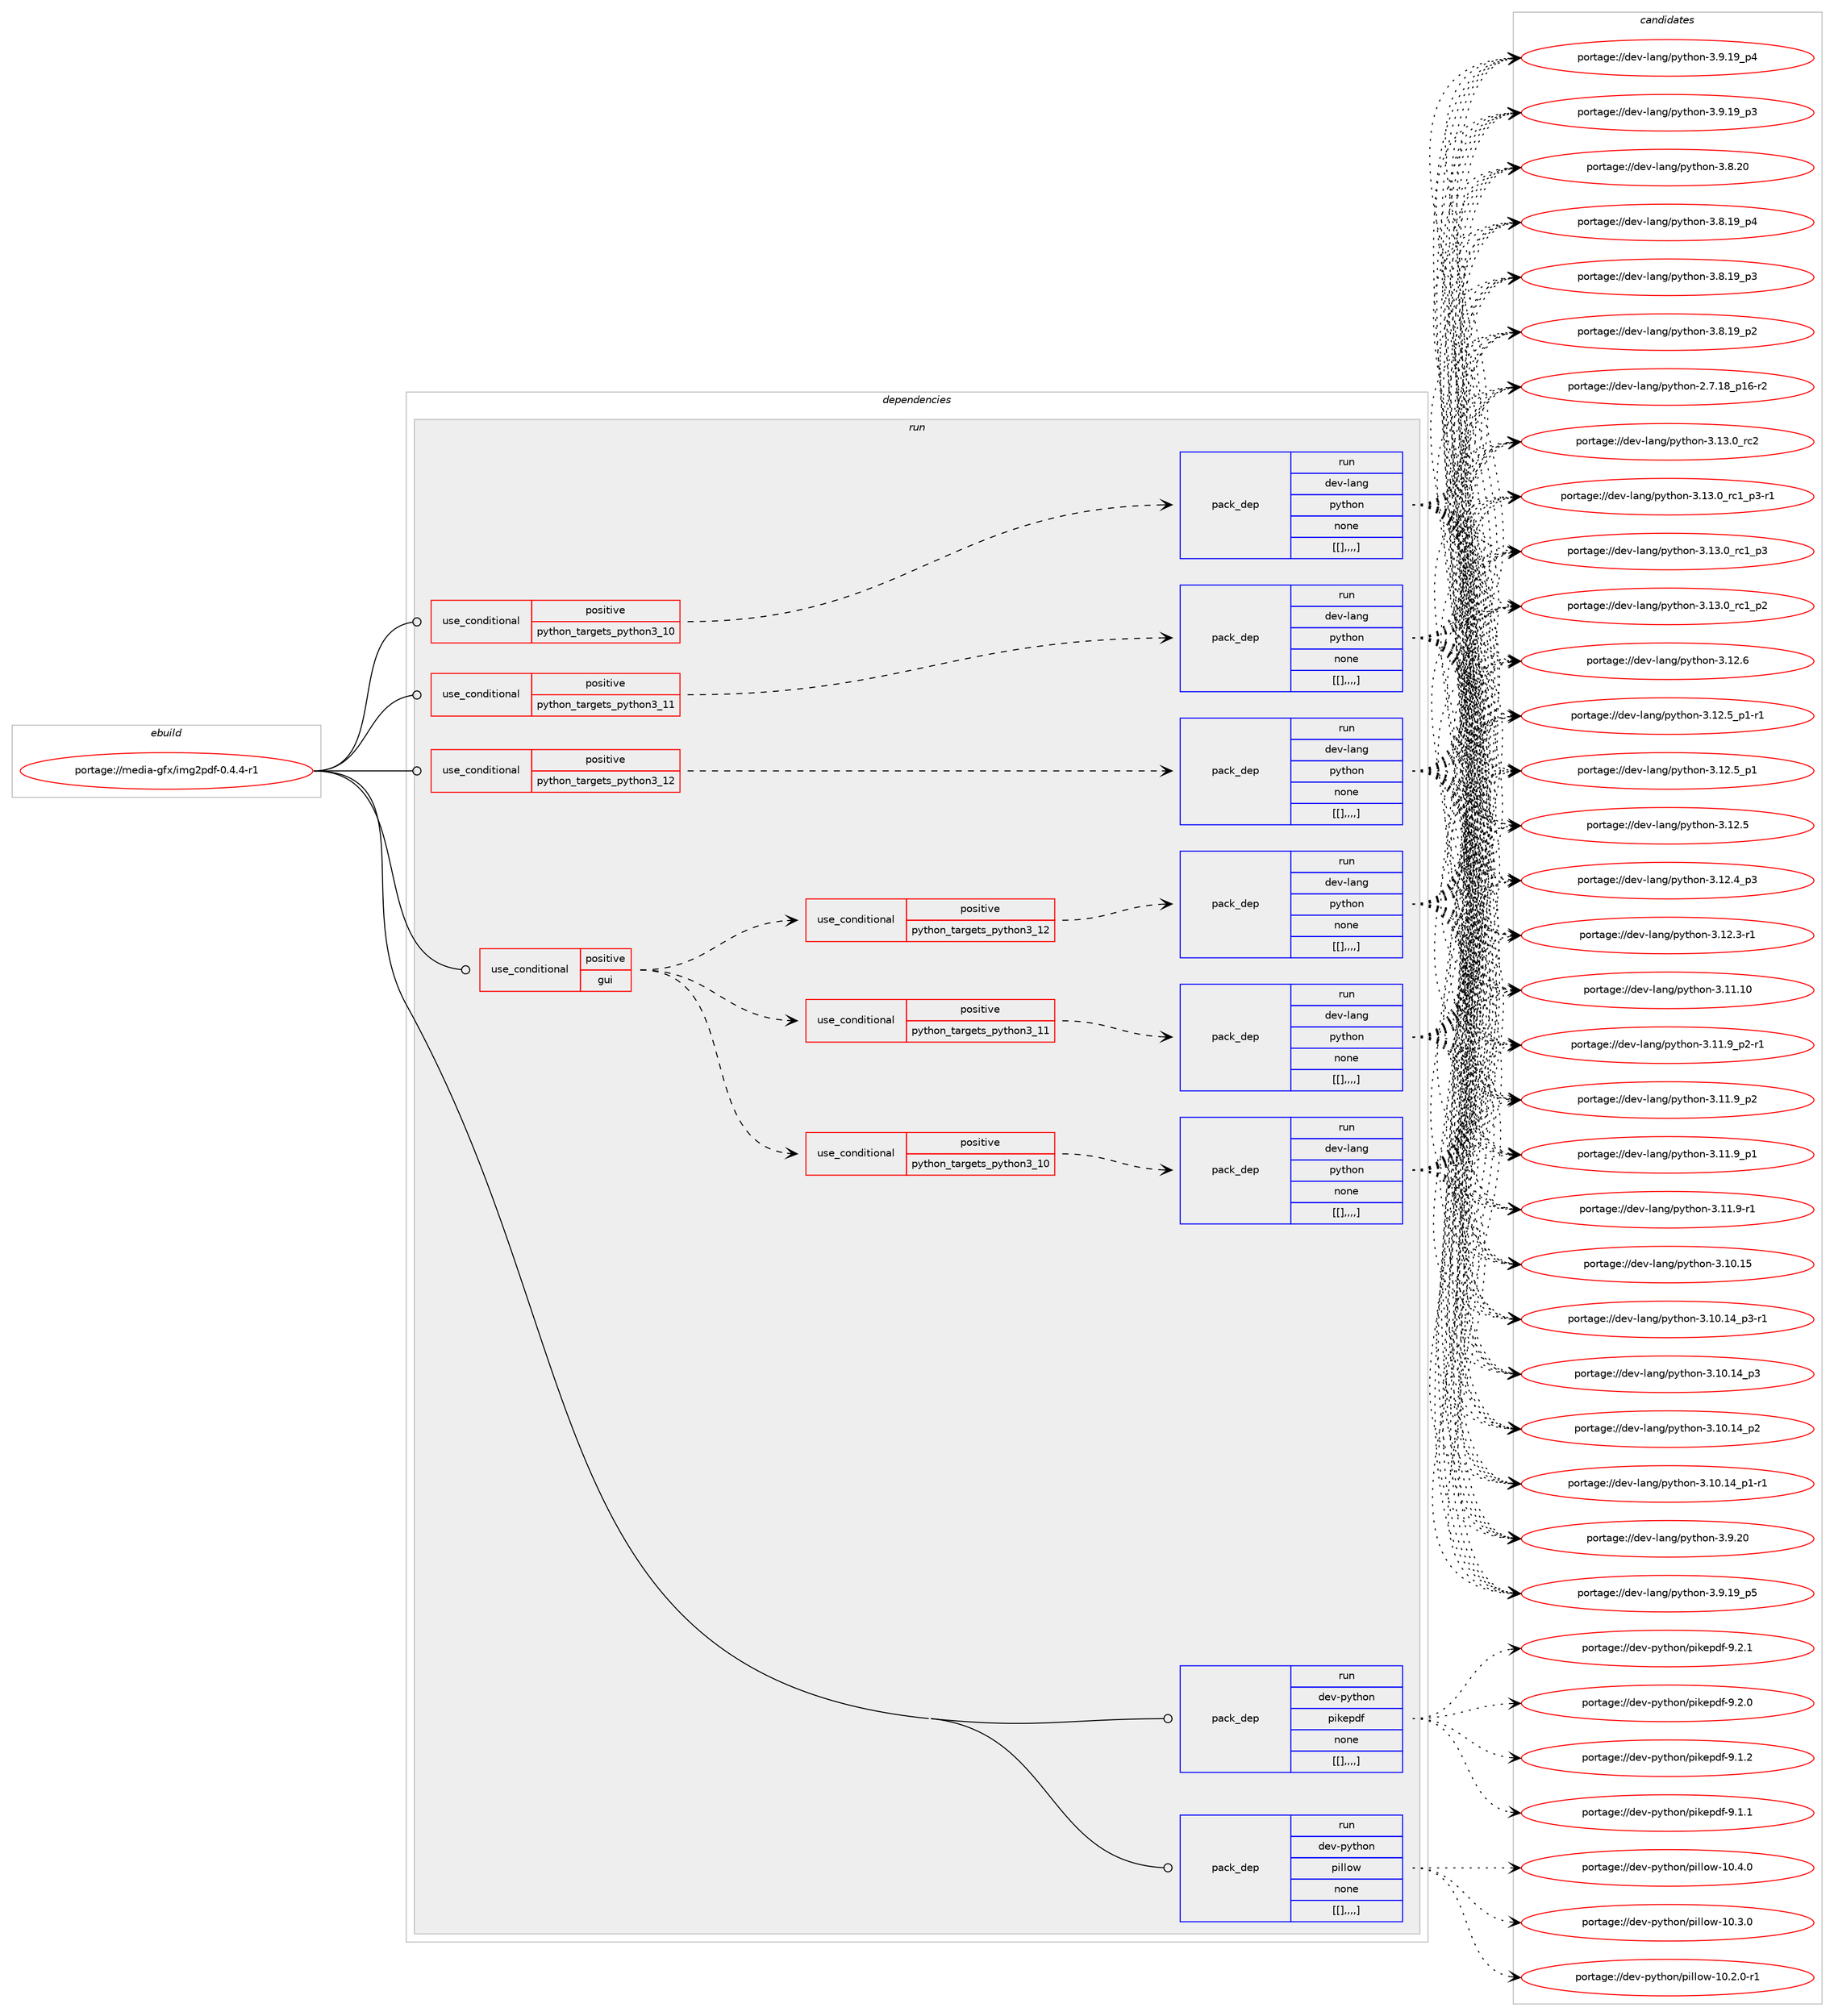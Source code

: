 digraph prolog {

# *************
# Graph options
# *************

newrank=true;
concentrate=true;
compound=true;
graph [rankdir=LR,fontname=Helvetica,fontsize=10,ranksep=1.5];#, ranksep=2.5, nodesep=0.2];
edge  [arrowhead=vee];
node  [fontname=Helvetica,fontsize=10];

# **********
# The ebuild
# **********

subgraph cluster_leftcol {
color=gray;
label=<<i>ebuild</i>>;
id [label="portage://media-gfx/img2pdf-0.4.4-r1", color=red, width=4, href="../media-gfx/img2pdf-0.4.4-r1.svg"];
}

# ****************
# The dependencies
# ****************

subgraph cluster_midcol {
color=gray;
label=<<i>dependencies</i>>;
subgraph cluster_compile {
fillcolor="#eeeeee";
style=filled;
label=<<i>compile</i>>;
}
subgraph cluster_compileandrun {
fillcolor="#eeeeee";
style=filled;
label=<<i>compile and run</i>>;
}
subgraph cluster_run {
fillcolor="#eeeeee";
style=filled;
label=<<i>run</i>>;
subgraph cond76656 {
dependency306314 [label=<<TABLE BORDER="0" CELLBORDER="1" CELLSPACING="0" CELLPADDING="4"><TR><TD ROWSPAN="3" CELLPADDING="10">use_conditional</TD></TR><TR><TD>positive</TD></TR><TR><TD>gui</TD></TR></TABLE>>, shape=none, color=red];
subgraph cond76657 {
dependency306315 [label=<<TABLE BORDER="0" CELLBORDER="1" CELLSPACING="0" CELLPADDING="4"><TR><TD ROWSPAN="3" CELLPADDING="10">use_conditional</TD></TR><TR><TD>positive</TD></TR><TR><TD>python_targets_python3_10</TD></TR></TABLE>>, shape=none, color=red];
subgraph pack227164 {
dependency306316 [label=<<TABLE BORDER="0" CELLBORDER="1" CELLSPACING="0" CELLPADDING="4" WIDTH="220"><TR><TD ROWSPAN="6" CELLPADDING="30">pack_dep</TD></TR><TR><TD WIDTH="110">run</TD></TR><TR><TD>dev-lang</TD></TR><TR><TD>python</TD></TR><TR><TD>none</TD></TR><TR><TD>[[],,,,]</TD></TR></TABLE>>, shape=none, color=blue];
}
dependency306315:e -> dependency306316:w [weight=20,style="dashed",arrowhead="vee"];
}
dependency306314:e -> dependency306315:w [weight=20,style="dashed",arrowhead="vee"];
subgraph cond76658 {
dependency306317 [label=<<TABLE BORDER="0" CELLBORDER="1" CELLSPACING="0" CELLPADDING="4"><TR><TD ROWSPAN="3" CELLPADDING="10">use_conditional</TD></TR><TR><TD>positive</TD></TR><TR><TD>python_targets_python3_11</TD></TR></TABLE>>, shape=none, color=red];
subgraph pack227165 {
dependency306318 [label=<<TABLE BORDER="0" CELLBORDER="1" CELLSPACING="0" CELLPADDING="4" WIDTH="220"><TR><TD ROWSPAN="6" CELLPADDING="30">pack_dep</TD></TR><TR><TD WIDTH="110">run</TD></TR><TR><TD>dev-lang</TD></TR><TR><TD>python</TD></TR><TR><TD>none</TD></TR><TR><TD>[[],,,,]</TD></TR></TABLE>>, shape=none, color=blue];
}
dependency306317:e -> dependency306318:w [weight=20,style="dashed",arrowhead="vee"];
}
dependency306314:e -> dependency306317:w [weight=20,style="dashed",arrowhead="vee"];
subgraph cond76659 {
dependency306319 [label=<<TABLE BORDER="0" CELLBORDER="1" CELLSPACING="0" CELLPADDING="4"><TR><TD ROWSPAN="3" CELLPADDING="10">use_conditional</TD></TR><TR><TD>positive</TD></TR><TR><TD>python_targets_python3_12</TD></TR></TABLE>>, shape=none, color=red];
subgraph pack227166 {
dependency306320 [label=<<TABLE BORDER="0" CELLBORDER="1" CELLSPACING="0" CELLPADDING="4" WIDTH="220"><TR><TD ROWSPAN="6" CELLPADDING="30">pack_dep</TD></TR><TR><TD WIDTH="110">run</TD></TR><TR><TD>dev-lang</TD></TR><TR><TD>python</TD></TR><TR><TD>none</TD></TR><TR><TD>[[],,,,]</TD></TR></TABLE>>, shape=none, color=blue];
}
dependency306319:e -> dependency306320:w [weight=20,style="dashed",arrowhead="vee"];
}
dependency306314:e -> dependency306319:w [weight=20,style="dashed",arrowhead="vee"];
}
id:e -> dependency306314:w [weight=20,style="solid",arrowhead="odot"];
subgraph cond76660 {
dependency306321 [label=<<TABLE BORDER="0" CELLBORDER="1" CELLSPACING="0" CELLPADDING="4"><TR><TD ROWSPAN="3" CELLPADDING="10">use_conditional</TD></TR><TR><TD>positive</TD></TR><TR><TD>python_targets_python3_10</TD></TR></TABLE>>, shape=none, color=red];
subgraph pack227167 {
dependency306322 [label=<<TABLE BORDER="0" CELLBORDER="1" CELLSPACING="0" CELLPADDING="4" WIDTH="220"><TR><TD ROWSPAN="6" CELLPADDING="30">pack_dep</TD></TR><TR><TD WIDTH="110">run</TD></TR><TR><TD>dev-lang</TD></TR><TR><TD>python</TD></TR><TR><TD>none</TD></TR><TR><TD>[[],,,,]</TD></TR></TABLE>>, shape=none, color=blue];
}
dependency306321:e -> dependency306322:w [weight=20,style="dashed",arrowhead="vee"];
}
id:e -> dependency306321:w [weight=20,style="solid",arrowhead="odot"];
subgraph cond76661 {
dependency306323 [label=<<TABLE BORDER="0" CELLBORDER="1" CELLSPACING="0" CELLPADDING="4"><TR><TD ROWSPAN="3" CELLPADDING="10">use_conditional</TD></TR><TR><TD>positive</TD></TR><TR><TD>python_targets_python3_11</TD></TR></TABLE>>, shape=none, color=red];
subgraph pack227168 {
dependency306324 [label=<<TABLE BORDER="0" CELLBORDER="1" CELLSPACING="0" CELLPADDING="4" WIDTH="220"><TR><TD ROWSPAN="6" CELLPADDING="30">pack_dep</TD></TR><TR><TD WIDTH="110">run</TD></TR><TR><TD>dev-lang</TD></TR><TR><TD>python</TD></TR><TR><TD>none</TD></TR><TR><TD>[[],,,,]</TD></TR></TABLE>>, shape=none, color=blue];
}
dependency306323:e -> dependency306324:w [weight=20,style="dashed",arrowhead="vee"];
}
id:e -> dependency306323:w [weight=20,style="solid",arrowhead="odot"];
subgraph cond76662 {
dependency306325 [label=<<TABLE BORDER="0" CELLBORDER="1" CELLSPACING="0" CELLPADDING="4"><TR><TD ROWSPAN="3" CELLPADDING="10">use_conditional</TD></TR><TR><TD>positive</TD></TR><TR><TD>python_targets_python3_12</TD></TR></TABLE>>, shape=none, color=red];
subgraph pack227169 {
dependency306326 [label=<<TABLE BORDER="0" CELLBORDER="1" CELLSPACING="0" CELLPADDING="4" WIDTH="220"><TR><TD ROWSPAN="6" CELLPADDING="30">pack_dep</TD></TR><TR><TD WIDTH="110">run</TD></TR><TR><TD>dev-lang</TD></TR><TR><TD>python</TD></TR><TR><TD>none</TD></TR><TR><TD>[[],,,,]</TD></TR></TABLE>>, shape=none, color=blue];
}
dependency306325:e -> dependency306326:w [weight=20,style="dashed",arrowhead="vee"];
}
id:e -> dependency306325:w [weight=20,style="solid",arrowhead="odot"];
subgraph pack227170 {
dependency306327 [label=<<TABLE BORDER="0" CELLBORDER="1" CELLSPACING="0" CELLPADDING="4" WIDTH="220"><TR><TD ROWSPAN="6" CELLPADDING="30">pack_dep</TD></TR><TR><TD WIDTH="110">run</TD></TR><TR><TD>dev-python</TD></TR><TR><TD>pikepdf</TD></TR><TR><TD>none</TD></TR><TR><TD>[[],,,,]</TD></TR></TABLE>>, shape=none, color=blue];
}
id:e -> dependency306327:w [weight=20,style="solid",arrowhead="odot"];
subgraph pack227171 {
dependency306328 [label=<<TABLE BORDER="0" CELLBORDER="1" CELLSPACING="0" CELLPADDING="4" WIDTH="220"><TR><TD ROWSPAN="6" CELLPADDING="30">pack_dep</TD></TR><TR><TD WIDTH="110">run</TD></TR><TR><TD>dev-python</TD></TR><TR><TD>pillow</TD></TR><TR><TD>none</TD></TR><TR><TD>[[],,,,]</TD></TR></TABLE>>, shape=none, color=blue];
}
id:e -> dependency306328:w [weight=20,style="solid",arrowhead="odot"];
}
}

# **************
# The candidates
# **************

subgraph cluster_choices {
rank=same;
color=gray;
label=<<i>candidates</i>>;

subgraph choice227164 {
color=black;
nodesep=1;
choice10010111845108971101034711212111610411111045514649514648951149950 [label="portage://dev-lang/python-3.13.0_rc2", color=red, width=4,href="../dev-lang/python-3.13.0_rc2.svg"];
choice1001011184510897110103471121211161041111104551464951464895114994995112514511449 [label="portage://dev-lang/python-3.13.0_rc1_p3-r1", color=red, width=4,href="../dev-lang/python-3.13.0_rc1_p3-r1.svg"];
choice100101118451089711010347112121116104111110455146495146489511499499511251 [label="portage://dev-lang/python-3.13.0_rc1_p3", color=red, width=4,href="../dev-lang/python-3.13.0_rc1_p3.svg"];
choice100101118451089711010347112121116104111110455146495146489511499499511250 [label="portage://dev-lang/python-3.13.0_rc1_p2", color=red, width=4,href="../dev-lang/python-3.13.0_rc1_p2.svg"];
choice10010111845108971101034711212111610411111045514649504654 [label="portage://dev-lang/python-3.12.6", color=red, width=4,href="../dev-lang/python-3.12.6.svg"];
choice1001011184510897110103471121211161041111104551464950465395112494511449 [label="portage://dev-lang/python-3.12.5_p1-r1", color=red, width=4,href="../dev-lang/python-3.12.5_p1-r1.svg"];
choice100101118451089711010347112121116104111110455146495046539511249 [label="portage://dev-lang/python-3.12.5_p1", color=red, width=4,href="../dev-lang/python-3.12.5_p1.svg"];
choice10010111845108971101034711212111610411111045514649504653 [label="portage://dev-lang/python-3.12.5", color=red, width=4,href="../dev-lang/python-3.12.5.svg"];
choice100101118451089711010347112121116104111110455146495046529511251 [label="portage://dev-lang/python-3.12.4_p3", color=red, width=4,href="../dev-lang/python-3.12.4_p3.svg"];
choice100101118451089711010347112121116104111110455146495046514511449 [label="portage://dev-lang/python-3.12.3-r1", color=red, width=4,href="../dev-lang/python-3.12.3-r1.svg"];
choice1001011184510897110103471121211161041111104551464949464948 [label="portage://dev-lang/python-3.11.10", color=red, width=4,href="../dev-lang/python-3.11.10.svg"];
choice1001011184510897110103471121211161041111104551464949465795112504511449 [label="portage://dev-lang/python-3.11.9_p2-r1", color=red, width=4,href="../dev-lang/python-3.11.9_p2-r1.svg"];
choice100101118451089711010347112121116104111110455146494946579511250 [label="portage://dev-lang/python-3.11.9_p2", color=red, width=4,href="../dev-lang/python-3.11.9_p2.svg"];
choice100101118451089711010347112121116104111110455146494946579511249 [label="portage://dev-lang/python-3.11.9_p1", color=red, width=4,href="../dev-lang/python-3.11.9_p1.svg"];
choice100101118451089711010347112121116104111110455146494946574511449 [label="portage://dev-lang/python-3.11.9-r1", color=red, width=4,href="../dev-lang/python-3.11.9-r1.svg"];
choice1001011184510897110103471121211161041111104551464948464953 [label="portage://dev-lang/python-3.10.15", color=red, width=4,href="../dev-lang/python-3.10.15.svg"];
choice100101118451089711010347112121116104111110455146494846495295112514511449 [label="portage://dev-lang/python-3.10.14_p3-r1", color=red, width=4,href="../dev-lang/python-3.10.14_p3-r1.svg"];
choice10010111845108971101034711212111610411111045514649484649529511251 [label="portage://dev-lang/python-3.10.14_p3", color=red, width=4,href="../dev-lang/python-3.10.14_p3.svg"];
choice10010111845108971101034711212111610411111045514649484649529511250 [label="portage://dev-lang/python-3.10.14_p2", color=red, width=4,href="../dev-lang/python-3.10.14_p2.svg"];
choice100101118451089711010347112121116104111110455146494846495295112494511449 [label="portage://dev-lang/python-3.10.14_p1-r1", color=red, width=4,href="../dev-lang/python-3.10.14_p1-r1.svg"];
choice10010111845108971101034711212111610411111045514657465048 [label="portage://dev-lang/python-3.9.20", color=red, width=4,href="../dev-lang/python-3.9.20.svg"];
choice100101118451089711010347112121116104111110455146574649579511253 [label="portage://dev-lang/python-3.9.19_p5", color=red, width=4,href="../dev-lang/python-3.9.19_p5.svg"];
choice100101118451089711010347112121116104111110455146574649579511252 [label="portage://dev-lang/python-3.9.19_p4", color=red, width=4,href="../dev-lang/python-3.9.19_p4.svg"];
choice100101118451089711010347112121116104111110455146574649579511251 [label="portage://dev-lang/python-3.9.19_p3", color=red, width=4,href="../dev-lang/python-3.9.19_p3.svg"];
choice10010111845108971101034711212111610411111045514656465048 [label="portage://dev-lang/python-3.8.20", color=red, width=4,href="../dev-lang/python-3.8.20.svg"];
choice100101118451089711010347112121116104111110455146564649579511252 [label="portage://dev-lang/python-3.8.19_p4", color=red, width=4,href="../dev-lang/python-3.8.19_p4.svg"];
choice100101118451089711010347112121116104111110455146564649579511251 [label="portage://dev-lang/python-3.8.19_p3", color=red, width=4,href="../dev-lang/python-3.8.19_p3.svg"];
choice100101118451089711010347112121116104111110455146564649579511250 [label="portage://dev-lang/python-3.8.19_p2", color=red, width=4,href="../dev-lang/python-3.8.19_p2.svg"];
choice100101118451089711010347112121116104111110455046554649569511249544511450 [label="portage://dev-lang/python-2.7.18_p16-r2", color=red, width=4,href="../dev-lang/python-2.7.18_p16-r2.svg"];
dependency306316:e -> choice10010111845108971101034711212111610411111045514649514648951149950:w [style=dotted,weight="100"];
dependency306316:e -> choice1001011184510897110103471121211161041111104551464951464895114994995112514511449:w [style=dotted,weight="100"];
dependency306316:e -> choice100101118451089711010347112121116104111110455146495146489511499499511251:w [style=dotted,weight="100"];
dependency306316:e -> choice100101118451089711010347112121116104111110455146495146489511499499511250:w [style=dotted,weight="100"];
dependency306316:e -> choice10010111845108971101034711212111610411111045514649504654:w [style=dotted,weight="100"];
dependency306316:e -> choice1001011184510897110103471121211161041111104551464950465395112494511449:w [style=dotted,weight="100"];
dependency306316:e -> choice100101118451089711010347112121116104111110455146495046539511249:w [style=dotted,weight="100"];
dependency306316:e -> choice10010111845108971101034711212111610411111045514649504653:w [style=dotted,weight="100"];
dependency306316:e -> choice100101118451089711010347112121116104111110455146495046529511251:w [style=dotted,weight="100"];
dependency306316:e -> choice100101118451089711010347112121116104111110455146495046514511449:w [style=dotted,weight="100"];
dependency306316:e -> choice1001011184510897110103471121211161041111104551464949464948:w [style=dotted,weight="100"];
dependency306316:e -> choice1001011184510897110103471121211161041111104551464949465795112504511449:w [style=dotted,weight="100"];
dependency306316:e -> choice100101118451089711010347112121116104111110455146494946579511250:w [style=dotted,weight="100"];
dependency306316:e -> choice100101118451089711010347112121116104111110455146494946579511249:w [style=dotted,weight="100"];
dependency306316:e -> choice100101118451089711010347112121116104111110455146494946574511449:w [style=dotted,weight="100"];
dependency306316:e -> choice1001011184510897110103471121211161041111104551464948464953:w [style=dotted,weight="100"];
dependency306316:e -> choice100101118451089711010347112121116104111110455146494846495295112514511449:w [style=dotted,weight="100"];
dependency306316:e -> choice10010111845108971101034711212111610411111045514649484649529511251:w [style=dotted,weight="100"];
dependency306316:e -> choice10010111845108971101034711212111610411111045514649484649529511250:w [style=dotted,weight="100"];
dependency306316:e -> choice100101118451089711010347112121116104111110455146494846495295112494511449:w [style=dotted,weight="100"];
dependency306316:e -> choice10010111845108971101034711212111610411111045514657465048:w [style=dotted,weight="100"];
dependency306316:e -> choice100101118451089711010347112121116104111110455146574649579511253:w [style=dotted,weight="100"];
dependency306316:e -> choice100101118451089711010347112121116104111110455146574649579511252:w [style=dotted,weight="100"];
dependency306316:e -> choice100101118451089711010347112121116104111110455146574649579511251:w [style=dotted,weight="100"];
dependency306316:e -> choice10010111845108971101034711212111610411111045514656465048:w [style=dotted,weight="100"];
dependency306316:e -> choice100101118451089711010347112121116104111110455146564649579511252:w [style=dotted,weight="100"];
dependency306316:e -> choice100101118451089711010347112121116104111110455146564649579511251:w [style=dotted,weight="100"];
dependency306316:e -> choice100101118451089711010347112121116104111110455146564649579511250:w [style=dotted,weight="100"];
dependency306316:e -> choice100101118451089711010347112121116104111110455046554649569511249544511450:w [style=dotted,weight="100"];
}
subgraph choice227165 {
color=black;
nodesep=1;
choice10010111845108971101034711212111610411111045514649514648951149950 [label="portage://dev-lang/python-3.13.0_rc2", color=red, width=4,href="../dev-lang/python-3.13.0_rc2.svg"];
choice1001011184510897110103471121211161041111104551464951464895114994995112514511449 [label="portage://dev-lang/python-3.13.0_rc1_p3-r1", color=red, width=4,href="../dev-lang/python-3.13.0_rc1_p3-r1.svg"];
choice100101118451089711010347112121116104111110455146495146489511499499511251 [label="portage://dev-lang/python-3.13.0_rc1_p3", color=red, width=4,href="../dev-lang/python-3.13.0_rc1_p3.svg"];
choice100101118451089711010347112121116104111110455146495146489511499499511250 [label="portage://dev-lang/python-3.13.0_rc1_p2", color=red, width=4,href="../dev-lang/python-3.13.0_rc1_p2.svg"];
choice10010111845108971101034711212111610411111045514649504654 [label="portage://dev-lang/python-3.12.6", color=red, width=4,href="../dev-lang/python-3.12.6.svg"];
choice1001011184510897110103471121211161041111104551464950465395112494511449 [label="portage://dev-lang/python-3.12.5_p1-r1", color=red, width=4,href="../dev-lang/python-3.12.5_p1-r1.svg"];
choice100101118451089711010347112121116104111110455146495046539511249 [label="portage://dev-lang/python-3.12.5_p1", color=red, width=4,href="../dev-lang/python-3.12.5_p1.svg"];
choice10010111845108971101034711212111610411111045514649504653 [label="portage://dev-lang/python-3.12.5", color=red, width=4,href="../dev-lang/python-3.12.5.svg"];
choice100101118451089711010347112121116104111110455146495046529511251 [label="portage://dev-lang/python-3.12.4_p3", color=red, width=4,href="../dev-lang/python-3.12.4_p3.svg"];
choice100101118451089711010347112121116104111110455146495046514511449 [label="portage://dev-lang/python-3.12.3-r1", color=red, width=4,href="../dev-lang/python-3.12.3-r1.svg"];
choice1001011184510897110103471121211161041111104551464949464948 [label="portage://dev-lang/python-3.11.10", color=red, width=4,href="../dev-lang/python-3.11.10.svg"];
choice1001011184510897110103471121211161041111104551464949465795112504511449 [label="portage://dev-lang/python-3.11.9_p2-r1", color=red, width=4,href="../dev-lang/python-3.11.9_p2-r1.svg"];
choice100101118451089711010347112121116104111110455146494946579511250 [label="portage://dev-lang/python-3.11.9_p2", color=red, width=4,href="../dev-lang/python-3.11.9_p2.svg"];
choice100101118451089711010347112121116104111110455146494946579511249 [label="portage://dev-lang/python-3.11.9_p1", color=red, width=4,href="../dev-lang/python-3.11.9_p1.svg"];
choice100101118451089711010347112121116104111110455146494946574511449 [label="portage://dev-lang/python-3.11.9-r1", color=red, width=4,href="../dev-lang/python-3.11.9-r1.svg"];
choice1001011184510897110103471121211161041111104551464948464953 [label="portage://dev-lang/python-3.10.15", color=red, width=4,href="../dev-lang/python-3.10.15.svg"];
choice100101118451089711010347112121116104111110455146494846495295112514511449 [label="portage://dev-lang/python-3.10.14_p3-r1", color=red, width=4,href="../dev-lang/python-3.10.14_p3-r1.svg"];
choice10010111845108971101034711212111610411111045514649484649529511251 [label="portage://dev-lang/python-3.10.14_p3", color=red, width=4,href="../dev-lang/python-3.10.14_p3.svg"];
choice10010111845108971101034711212111610411111045514649484649529511250 [label="portage://dev-lang/python-3.10.14_p2", color=red, width=4,href="../dev-lang/python-3.10.14_p2.svg"];
choice100101118451089711010347112121116104111110455146494846495295112494511449 [label="portage://dev-lang/python-3.10.14_p1-r1", color=red, width=4,href="../dev-lang/python-3.10.14_p1-r1.svg"];
choice10010111845108971101034711212111610411111045514657465048 [label="portage://dev-lang/python-3.9.20", color=red, width=4,href="../dev-lang/python-3.9.20.svg"];
choice100101118451089711010347112121116104111110455146574649579511253 [label="portage://dev-lang/python-3.9.19_p5", color=red, width=4,href="../dev-lang/python-3.9.19_p5.svg"];
choice100101118451089711010347112121116104111110455146574649579511252 [label="portage://dev-lang/python-3.9.19_p4", color=red, width=4,href="../dev-lang/python-3.9.19_p4.svg"];
choice100101118451089711010347112121116104111110455146574649579511251 [label="portage://dev-lang/python-3.9.19_p3", color=red, width=4,href="../dev-lang/python-3.9.19_p3.svg"];
choice10010111845108971101034711212111610411111045514656465048 [label="portage://dev-lang/python-3.8.20", color=red, width=4,href="../dev-lang/python-3.8.20.svg"];
choice100101118451089711010347112121116104111110455146564649579511252 [label="portage://dev-lang/python-3.8.19_p4", color=red, width=4,href="../dev-lang/python-3.8.19_p4.svg"];
choice100101118451089711010347112121116104111110455146564649579511251 [label="portage://dev-lang/python-3.8.19_p3", color=red, width=4,href="../dev-lang/python-3.8.19_p3.svg"];
choice100101118451089711010347112121116104111110455146564649579511250 [label="portage://dev-lang/python-3.8.19_p2", color=red, width=4,href="../dev-lang/python-3.8.19_p2.svg"];
choice100101118451089711010347112121116104111110455046554649569511249544511450 [label="portage://dev-lang/python-2.7.18_p16-r2", color=red, width=4,href="../dev-lang/python-2.7.18_p16-r2.svg"];
dependency306318:e -> choice10010111845108971101034711212111610411111045514649514648951149950:w [style=dotted,weight="100"];
dependency306318:e -> choice1001011184510897110103471121211161041111104551464951464895114994995112514511449:w [style=dotted,weight="100"];
dependency306318:e -> choice100101118451089711010347112121116104111110455146495146489511499499511251:w [style=dotted,weight="100"];
dependency306318:e -> choice100101118451089711010347112121116104111110455146495146489511499499511250:w [style=dotted,weight="100"];
dependency306318:e -> choice10010111845108971101034711212111610411111045514649504654:w [style=dotted,weight="100"];
dependency306318:e -> choice1001011184510897110103471121211161041111104551464950465395112494511449:w [style=dotted,weight="100"];
dependency306318:e -> choice100101118451089711010347112121116104111110455146495046539511249:w [style=dotted,weight="100"];
dependency306318:e -> choice10010111845108971101034711212111610411111045514649504653:w [style=dotted,weight="100"];
dependency306318:e -> choice100101118451089711010347112121116104111110455146495046529511251:w [style=dotted,weight="100"];
dependency306318:e -> choice100101118451089711010347112121116104111110455146495046514511449:w [style=dotted,weight="100"];
dependency306318:e -> choice1001011184510897110103471121211161041111104551464949464948:w [style=dotted,weight="100"];
dependency306318:e -> choice1001011184510897110103471121211161041111104551464949465795112504511449:w [style=dotted,weight="100"];
dependency306318:e -> choice100101118451089711010347112121116104111110455146494946579511250:w [style=dotted,weight="100"];
dependency306318:e -> choice100101118451089711010347112121116104111110455146494946579511249:w [style=dotted,weight="100"];
dependency306318:e -> choice100101118451089711010347112121116104111110455146494946574511449:w [style=dotted,weight="100"];
dependency306318:e -> choice1001011184510897110103471121211161041111104551464948464953:w [style=dotted,weight="100"];
dependency306318:e -> choice100101118451089711010347112121116104111110455146494846495295112514511449:w [style=dotted,weight="100"];
dependency306318:e -> choice10010111845108971101034711212111610411111045514649484649529511251:w [style=dotted,weight="100"];
dependency306318:e -> choice10010111845108971101034711212111610411111045514649484649529511250:w [style=dotted,weight="100"];
dependency306318:e -> choice100101118451089711010347112121116104111110455146494846495295112494511449:w [style=dotted,weight="100"];
dependency306318:e -> choice10010111845108971101034711212111610411111045514657465048:w [style=dotted,weight="100"];
dependency306318:e -> choice100101118451089711010347112121116104111110455146574649579511253:w [style=dotted,weight="100"];
dependency306318:e -> choice100101118451089711010347112121116104111110455146574649579511252:w [style=dotted,weight="100"];
dependency306318:e -> choice100101118451089711010347112121116104111110455146574649579511251:w [style=dotted,weight="100"];
dependency306318:e -> choice10010111845108971101034711212111610411111045514656465048:w [style=dotted,weight="100"];
dependency306318:e -> choice100101118451089711010347112121116104111110455146564649579511252:w [style=dotted,weight="100"];
dependency306318:e -> choice100101118451089711010347112121116104111110455146564649579511251:w [style=dotted,weight="100"];
dependency306318:e -> choice100101118451089711010347112121116104111110455146564649579511250:w [style=dotted,weight="100"];
dependency306318:e -> choice100101118451089711010347112121116104111110455046554649569511249544511450:w [style=dotted,weight="100"];
}
subgraph choice227166 {
color=black;
nodesep=1;
choice10010111845108971101034711212111610411111045514649514648951149950 [label="portage://dev-lang/python-3.13.0_rc2", color=red, width=4,href="../dev-lang/python-3.13.0_rc2.svg"];
choice1001011184510897110103471121211161041111104551464951464895114994995112514511449 [label="portage://dev-lang/python-3.13.0_rc1_p3-r1", color=red, width=4,href="../dev-lang/python-3.13.0_rc1_p3-r1.svg"];
choice100101118451089711010347112121116104111110455146495146489511499499511251 [label="portage://dev-lang/python-3.13.0_rc1_p3", color=red, width=4,href="../dev-lang/python-3.13.0_rc1_p3.svg"];
choice100101118451089711010347112121116104111110455146495146489511499499511250 [label="portage://dev-lang/python-3.13.0_rc1_p2", color=red, width=4,href="../dev-lang/python-3.13.0_rc1_p2.svg"];
choice10010111845108971101034711212111610411111045514649504654 [label="portage://dev-lang/python-3.12.6", color=red, width=4,href="../dev-lang/python-3.12.6.svg"];
choice1001011184510897110103471121211161041111104551464950465395112494511449 [label="portage://dev-lang/python-3.12.5_p1-r1", color=red, width=4,href="../dev-lang/python-3.12.5_p1-r1.svg"];
choice100101118451089711010347112121116104111110455146495046539511249 [label="portage://dev-lang/python-3.12.5_p1", color=red, width=4,href="../dev-lang/python-3.12.5_p1.svg"];
choice10010111845108971101034711212111610411111045514649504653 [label="portage://dev-lang/python-3.12.5", color=red, width=4,href="../dev-lang/python-3.12.5.svg"];
choice100101118451089711010347112121116104111110455146495046529511251 [label="portage://dev-lang/python-3.12.4_p3", color=red, width=4,href="../dev-lang/python-3.12.4_p3.svg"];
choice100101118451089711010347112121116104111110455146495046514511449 [label="portage://dev-lang/python-3.12.3-r1", color=red, width=4,href="../dev-lang/python-3.12.3-r1.svg"];
choice1001011184510897110103471121211161041111104551464949464948 [label="portage://dev-lang/python-3.11.10", color=red, width=4,href="../dev-lang/python-3.11.10.svg"];
choice1001011184510897110103471121211161041111104551464949465795112504511449 [label="portage://dev-lang/python-3.11.9_p2-r1", color=red, width=4,href="../dev-lang/python-3.11.9_p2-r1.svg"];
choice100101118451089711010347112121116104111110455146494946579511250 [label="portage://dev-lang/python-3.11.9_p2", color=red, width=4,href="../dev-lang/python-3.11.9_p2.svg"];
choice100101118451089711010347112121116104111110455146494946579511249 [label="portage://dev-lang/python-3.11.9_p1", color=red, width=4,href="../dev-lang/python-3.11.9_p1.svg"];
choice100101118451089711010347112121116104111110455146494946574511449 [label="portage://dev-lang/python-3.11.9-r1", color=red, width=4,href="../dev-lang/python-3.11.9-r1.svg"];
choice1001011184510897110103471121211161041111104551464948464953 [label="portage://dev-lang/python-3.10.15", color=red, width=4,href="../dev-lang/python-3.10.15.svg"];
choice100101118451089711010347112121116104111110455146494846495295112514511449 [label="portage://dev-lang/python-3.10.14_p3-r1", color=red, width=4,href="../dev-lang/python-3.10.14_p3-r1.svg"];
choice10010111845108971101034711212111610411111045514649484649529511251 [label="portage://dev-lang/python-3.10.14_p3", color=red, width=4,href="../dev-lang/python-3.10.14_p3.svg"];
choice10010111845108971101034711212111610411111045514649484649529511250 [label="portage://dev-lang/python-3.10.14_p2", color=red, width=4,href="../dev-lang/python-3.10.14_p2.svg"];
choice100101118451089711010347112121116104111110455146494846495295112494511449 [label="portage://dev-lang/python-3.10.14_p1-r1", color=red, width=4,href="../dev-lang/python-3.10.14_p1-r1.svg"];
choice10010111845108971101034711212111610411111045514657465048 [label="portage://dev-lang/python-3.9.20", color=red, width=4,href="../dev-lang/python-3.9.20.svg"];
choice100101118451089711010347112121116104111110455146574649579511253 [label="portage://dev-lang/python-3.9.19_p5", color=red, width=4,href="../dev-lang/python-3.9.19_p5.svg"];
choice100101118451089711010347112121116104111110455146574649579511252 [label="portage://dev-lang/python-3.9.19_p4", color=red, width=4,href="../dev-lang/python-3.9.19_p4.svg"];
choice100101118451089711010347112121116104111110455146574649579511251 [label="portage://dev-lang/python-3.9.19_p3", color=red, width=4,href="../dev-lang/python-3.9.19_p3.svg"];
choice10010111845108971101034711212111610411111045514656465048 [label="portage://dev-lang/python-3.8.20", color=red, width=4,href="../dev-lang/python-3.8.20.svg"];
choice100101118451089711010347112121116104111110455146564649579511252 [label="portage://dev-lang/python-3.8.19_p4", color=red, width=4,href="../dev-lang/python-3.8.19_p4.svg"];
choice100101118451089711010347112121116104111110455146564649579511251 [label="portage://dev-lang/python-3.8.19_p3", color=red, width=4,href="../dev-lang/python-3.8.19_p3.svg"];
choice100101118451089711010347112121116104111110455146564649579511250 [label="portage://dev-lang/python-3.8.19_p2", color=red, width=4,href="../dev-lang/python-3.8.19_p2.svg"];
choice100101118451089711010347112121116104111110455046554649569511249544511450 [label="portage://dev-lang/python-2.7.18_p16-r2", color=red, width=4,href="../dev-lang/python-2.7.18_p16-r2.svg"];
dependency306320:e -> choice10010111845108971101034711212111610411111045514649514648951149950:w [style=dotted,weight="100"];
dependency306320:e -> choice1001011184510897110103471121211161041111104551464951464895114994995112514511449:w [style=dotted,weight="100"];
dependency306320:e -> choice100101118451089711010347112121116104111110455146495146489511499499511251:w [style=dotted,weight="100"];
dependency306320:e -> choice100101118451089711010347112121116104111110455146495146489511499499511250:w [style=dotted,weight="100"];
dependency306320:e -> choice10010111845108971101034711212111610411111045514649504654:w [style=dotted,weight="100"];
dependency306320:e -> choice1001011184510897110103471121211161041111104551464950465395112494511449:w [style=dotted,weight="100"];
dependency306320:e -> choice100101118451089711010347112121116104111110455146495046539511249:w [style=dotted,weight="100"];
dependency306320:e -> choice10010111845108971101034711212111610411111045514649504653:w [style=dotted,weight="100"];
dependency306320:e -> choice100101118451089711010347112121116104111110455146495046529511251:w [style=dotted,weight="100"];
dependency306320:e -> choice100101118451089711010347112121116104111110455146495046514511449:w [style=dotted,weight="100"];
dependency306320:e -> choice1001011184510897110103471121211161041111104551464949464948:w [style=dotted,weight="100"];
dependency306320:e -> choice1001011184510897110103471121211161041111104551464949465795112504511449:w [style=dotted,weight="100"];
dependency306320:e -> choice100101118451089711010347112121116104111110455146494946579511250:w [style=dotted,weight="100"];
dependency306320:e -> choice100101118451089711010347112121116104111110455146494946579511249:w [style=dotted,weight="100"];
dependency306320:e -> choice100101118451089711010347112121116104111110455146494946574511449:w [style=dotted,weight="100"];
dependency306320:e -> choice1001011184510897110103471121211161041111104551464948464953:w [style=dotted,weight="100"];
dependency306320:e -> choice100101118451089711010347112121116104111110455146494846495295112514511449:w [style=dotted,weight="100"];
dependency306320:e -> choice10010111845108971101034711212111610411111045514649484649529511251:w [style=dotted,weight="100"];
dependency306320:e -> choice10010111845108971101034711212111610411111045514649484649529511250:w [style=dotted,weight="100"];
dependency306320:e -> choice100101118451089711010347112121116104111110455146494846495295112494511449:w [style=dotted,weight="100"];
dependency306320:e -> choice10010111845108971101034711212111610411111045514657465048:w [style=dotted,weight="100"];
dependency306320:e -> choice100101118451089711010347112121116104111110455146574649579511253:w [style=dotted,weight="100"];
dependency306320:e -> choice100101118451089711010347112121116104111110455146574649579511252:w [style=dotted,weight="100"];
dependency306320:e -> choice100101118451089711010347112121116104111110455146574649579511251:w [style=dotted,weight="100"];
dependency306320:e -> choice10010111845108971101034711212111610411111045514656465048:w [style=dotted,weight="100"];
dependency306320:e -> choice100101118451089711010347112121116104111110455146564649579511252:w [style=dotted,weight="100"];
dependency306320:e -> choice100101118451089711010347112121116104111110455146564649579511251:w [style=dotted,weight="100"];
dependency306320:e -> choice100101118451089711010347112121116104111110455146564649579511250:w [style=dotted,weight="100"];
dependency306320:e -> choice100101118451089711010347112121116104111110455046554649569511249544511450:w [style=dotted,weight="100"];
}
subgraph choice227167 {
color=black;
nodesep=1;
choice10010111845108971101034711212111610411111045514649514648951149950 [label="portage://dev-lang/python-3.13.0_rc2", color=red, width=4,href="../dev-lang/python-3.13.0_rc2.svg"];
choice1001011184510897110103471121211161041111104551464951464895114994995112514511449 [label="portage://dev-lang/python-3.13.0_rc1_p3-r1", color=red, width=4,href="../dev-lang/python-3.13.0_rc1_p3-r1.svg"];
choice100101118451089711010347112121116104111110455146495146489511499499511251 [label="portage://dev-lang/python-3.13.0_rc1_p3", color=red, width=4,href="../dev-lang/python-3.13.0_rc1_p3.svg"];
choice100101118451089711010347112121116104111110455146495146489511499499511250 [label="portage://dev-lang/python-3.13.0_rc1_p2", color=red, width=4,href="../dev-lang/python-3.13.0_rc1_p2.svg"];
choice10010111845108971101034711212111610411111045514649504654 [label="portage://dev-lang/python-3.12.6", color=red, width=4,href="../dev-lang/python-3.12.6.svg"];
choice1001011184510897110103471121211161041111104551464950465395112494511449 [label="portage://dev-lang/python-3.12.5_p1-r1", color=red, width=4,href="../dev-lang/python-3.12.5_p1-r1.svg"];
choice100101118451089711010347112121116104111110455146495046539511249 [label="portage://dev-lang/python-3.12.5_p1", color=red, width=4,href="../dev-lang/python-3.12.5_p1.svg"];
choice10010111845108971101034711212111610411111045514649504653 [label="portage://dev-lang/python-3.12.5", color=red, width=4,href="../dev-lang/python-3.12.5.svg"];
choice100101118451089711010347112121116104111110455146495046529511251 [label="portage://dev-lang/python-3.12.4_p3", color=red, width=4,href="../dev-lang/python-3.12.4_p3.svg"];
choice100101118451089711010347112121116104111110455146495046514511449 [label="portage://dev-lang/python-3.12.3-r1", color=red, width=4,href="../dev-lang/python-3.12.3-r1.svg"];
choice1001011184510897110103471121211161041111104551464949464948 [label="portage://dev-lang/python-3.11.10", color=red, width=4,href="../dev-lang/python-3.11.10.svg"];
choice1001011184510897110103471121211161041111104551464949465795112504511449 [label="portage://dev-lang/python-3.11.9_p2-r1", color=red, width=4,href="../dev-lang/python-3.11.9_p2-r1.svg"];
choice100101118451089711010347112121116104111110455146494946579511250 [label="portage://dev-lang/python-3.11.9_p2", color=red, width=4,href="../dev-lang/python-3.11.9_p2.svg"];
choice100101118451089711010347112121116104111110455146494946579511249 [label="portage://dev-lang/python-3.11.9_p1", color=red, width=4,href="../dev-lang/python-3.11.9_p1.svg"];
choice100101118451089711010347112121116104111110455146494946574511449 [label="portage://dev-lang/python-3.11.9-r1", color=red, width=4,href="../dev-lang/python-3.11.9-r1.svg"];
choice1001011184510897110103471121211161041111104551464948464953 [label="portage://dev-lang/python-3.10.15", color=red, width=4,href="../dev-lang/python-3.10.15.svg"];
choice100101118451089711010347112121116104111110455146494846495295112514511449 [label="portage://dev-lang/python-3.10.14_p3-r1", color=red, width=4,href="../dev-lang/python-3.10.14_p3-r1.svg"];
choice10010111845108971101034711212111610411111045514649484649529511251 [label="portage://dev-lang/python-3.10.14_p3", color=red, width=4,href="../dev-lang/python-3.10.14_p3.svg"];
choice10010111845108971101034711212111610411111045514649484649529511250 [label="portage://dev-lang/python-3.10.14_p2", color=red, width=4,href="../dev-lang/python-3.10.14_p2.svg"];
choice100101118451089711010347112121116104111110455146494846495295112494511449 [label="portage://dev-lang/python-3.10.14_p1-r1", color=red, width=4,href="../dev-lang/python-3.10.14_p1-r1.svg"];
choice10010111845108971101034711212111610411111045514657465048 [label="portage://dev-lang/python-3.9.20", color=red, width=4,href="../dev-lang/python-3.9.20.svg"];
choice100101118451089711010347112121116104111110455146574649579511253 [label="portage://dev-lang/python-3.9.19_p5", color=red, width=4,href="../dev-lang/python-3.9.19_p5.svg"];
choice100101118451089711010347112121116104111110455146574649579511252 [label="portage://dev-lang/python-3.9.19_p4", color=red, width=4,href="../dev-lang/python-3.9.19_p4.svg"];
choice100101118451089711010347112121116104111110455146574649579511251 [label="portage://dev-lang/python-3.9.19_p3", color=red, width=4,href="../dev-lang/python-3.9.19_p3.svg"];
choice10010111845108971101034711212111610411111045514656465048 [label="portage://dev-lang/python-3.8.20", color=red, width=4,href="../dev-lang/python-3.8.20.svg"];
choice100101118451089711010347112121116104111110455146564649579511252 [label="portage://dev-lang/python-3.8.19_p4", color=red, width=4,href="../dev-lang/python-3.8.19_p4.svg"];
choice100101118451089711010347112121116104111110455146564649579511251 [label="portage://dev-lang/python-3.8.19_p3", color=red, width=4,href="../dev-lang/python-3.8.19_p3.svg"];
choice100101118451089711010347112121116104111110455146564649579511250 [label="portage://dev-lang/python-3.8.19_p2", color=red, width=4,href="../dev-lang/python-3.8.19_p2.svg"];
choice100101118451089711010347112121116104111110455046554649569511249544511450 [label="portage://dev-lang/python-2.7.18_p16-r2", color=red, width=4,href="../dev-lang/python-2.7.18_p16-r2.svg"];
dependency306322:e -> choice10010111845108971101034711212111610411111045514649514648951149950:w [style=dotted,weight="100"];
dependency306322:e -> choice1001011184510897110103471121211161041111104551464951464895114994995112514511449:w [style=dotted,weight="100"];
dependency306322:e -> choice100101118451089711010347112121116104111110455146495146489511499499511251:w [style=dotted,weight="100"];
dependency306322:e -> choice100101118451089711010347112121116104111110455146495146489511499499511250:w [style=dotted,weight="100"];
dependency306322:e -> choice10010111845108971101034711212111610411111045514649504654:w [style=dotted,weight="100"];
dependency306322:e -> choice1001011184510897110103471121211161041111104551464950465395112494511449:w [style=dotted,weight="100"];
dependency306322:e -> choice100101118451089711010347112121116104111110455146495046539511249:w [style=dotted,weight="100"];
dependency306322:e -> choice10010111845108971101034711212111610411111045514649504653:w [style=dotted,weight="100"];
dependency306322:e -> choice100101118451089711010347112121116104111110455146495046529511251:w [style=dotted,weight="100"];
dependency306322:e -> choice100101118451089711010347112121116104111110455146495046514511449:w [style=dotted,weight="100"];
dependency306322:e -> choice1001011184510897110103471121211161041111104551464949464948:w [style=dotted,weight="100"];
dependency306322:e -> choice1001011184510897110103471121211161041111104551464949465795112504511449:w [style=dotted,weight="100"];
dependency306322:e -> choice100101118451089711010347112121116104111110455146494946579511250:w [style=dotted,weight="100"];
dependency306322:e -> choice100101118451089711010347112121116104111110455146494946579511249:w [style=dotted,weight="100"];
dependency306322:e -> choice100101118451089711010347112121116104111110455146494946574511449:w [style=dotted,weight="100"];
dependency306322:e -> choice1001011184510897110103471121211161041111104551464948464953:w [style=dotted,weight="100"];
dependency306322:e -> choice100101118451089711010347112121116104111110455146494846495295112514511449:w [style=dotted,weight="100"];
dependency306322:e -> choice10010111845108971101034711212111610411111045514649484649529511251:w [style=dotted,weight="100"];
dependency306322:e -> choice10010111845108971101034711212111610411111045514649484649529511250:w [style=dotted,weight="100"];
dependency306322:e -> choice100101118451089711010347112121116104111110455146494846495295112494511449:w [style=dotted,weight="100"];
dependency306322:e -> choice10010111845108971101034711212111610411111045514657465048:w [style=dotted,weight="100"];
dependency306322:e -> choice100101118451089711010347112121116104111110455146574649579511253:w [style=dotted,weight="100"];
dependency306322:e -> choice100101118451089711010347112121116104111110455146574649579511252:w [style=dotted,weight="100"];
dependency306322:e -> choice100101118451089711010347112121116104111110455146574649579511251:w [style=dotted,weight="100"];
dependency306322:e -> choice10010111845108971101034711212111610411111045514656465048:w [style=dotted,weight="100"];
dependency306322:e -> choice100101118451089711010347112121116104111110455146564649579511252:w [style=dotted,weight="100"];
dependency306322:e -> choice100101118451089711010347112121116104111110455146564649579511251:w [style=dotted,weight="100"];
dependency306322:e -> choice100101118451089711010347112121116104111110455146564649579511250:w [style=dotted,weight="100"];
dependency306322:e -> choice100101118451089711010347112121116104111110455046554649569511249544511450:w [style=dotted,weight="100"];
}
subgraph choice227168 {
color=black;
nodesep=1;
choice10010111845108971101034711212111610411111045514649514648951149950 [label="portage://dev-lang/python-3.13.0_rc2", color=red, width=4,href="../dev-lang/python-3.13.0_rc2.svg"];
choice1001011184510897110103471121211161041111104551464951464895114994995112514511449 [label="portage://dev-lang/python-3.13.0_rc1_p3-r1", color=red, width=4,href="../dev-lang/python-3.13.0_rc1_p3-r1.svg"];
choice100101118451089711010347112121116104111110455146495146489511499499511251 [label="portage://dev-lang/python-3.13.0_rc1_p3", color=red, width=4,href="../dev-lang/python-3.13.0_rc1_p3.svg"];
choice100101118451089711010347112121116104111110455146495146489511499499511250 [label="portage://dev-lang/python-3.13.0_rc1_p2", color=red, width=4,href="../dev-lang/python-3.13.0_rc1_p2.svg"];
choice10010111845108971101034711212111610411111045514649504654 [label="portage://dev-lang/python-3.12.6", color=red, width=4,href="../dev-lang/python-3.12.6.svg"];
choice1001011184510897110103471121211161041111104551464950465395112494511449 [label="portage://dev-lang/python-3.12.5_p1-r1", color=red, width=4,href="../dev-lang/python-3.12.5_p1-r1.svg"];
choice100101118451089711010347112121116104111110455146495046539511249 [label="portage://dev-lang/python-3.12.5_p1", color=red, width=4,href="../dev-lang/python-3.12.5_p1.svg"];
choice10010111845108971101034711212111610411111045514649504653 [label="portage://dev-lang/python-3.12.5", color=red, width=4,href="../dev-lang/python-3.12.5.svg"];
choice100101118451089711010347112121116104111110455146495046529511251 [label="portage://dev-lang/python-3.12.4_p3", color=red, width=4,href="../dev-lang/python-3.12.4_p3.svg"];
choice100101118451089711010347112121116104111110455146495046514511449 [label="portage://dev-lang/python-3.12.3-r1", color=red, width=4,href="../dev-lang/python-3.12.3-r1.svg"];
choice1001011184510897110103471121211161041111104551464949464948 [label="portage://dev-lang/python-3.11.10", color=red, width=4,href="../dev-lang/python-3.11.10.svg"];
choice1001011184510897110103471121211161041111104551464949465795112504511449 [label="portage://dev-lang/python-3.11.9_p2-r1", color=red, width=4,href="../dev-lang/python-3.11.9_p2-r1.svg"];
choice100101118451089711010347112121116104111110455146494946579511250 [label="portage://dev-lang/python-3.11.9_p2", color=red, width=4,href="../dev-lang/python-3.11.9_p2.svg"];
choice100101118451089711010347112121116104111110455146494946579511249 [label="portage://dev-lang/python-3.11.9_p1", color=red, width=4,href="../dev-lang/python-3.11.9_p1.svg"];
choice100101118451089711010347112121116104111110455146494946574511449 [label="portage://dev-lang/python-3.11.9-r1", color=red, width=4,href="../dev-lang/python-3.11.9-r1.svg"];
choice1001011184510897110103471121211161041111104551464948464953 [label="portage://dev-lang/python-3.10.15", color=red, width=4,href="../dev-lang/python-3.10.15.svg"];
choice100101118451089711010347112121116104111110455146494846495295112514511449 [label="portage://dev-lang/python-3.10.14_p3-r1", color=red, width=4,href="../dev-lang/python-3.10.14_p3-r1.svg"];
choice10010111845108971101034711212111610411111045514649484649529511251 [label="portage://dev-lang/python-3.10.14_p3", color=red, width=4,href="../dev-lang/python-3.10.14_p3.svg"];
choice10010111845108971101034711212111610411111045514649484649529511250 [label="portage://dev-lang/python-3.10.14_p2", color=red, width=4,href="../dev-lang/python-3.10.14_p2.svg"];
choice100101118451089711010347112121116104111110455146494846495295112494511449 [label="portage://dev-lang/python-3.10.14_p1-r1", color=red, width=4,href="../dev-lang/python-3.10.14_p1-r1.svg"];
choice10010111845108971101034711212111610411111045514657465048 [label="portage://dev-lang/python-3.9.20", color=red, width=4,href="../dev-lang/python-3.9.20.svg"];
choice100101118451089711010347112121116104111110455146574649579511253 [label="portage://dev-lang/python-3.9.19_p5", color=red, width=4,href="../dev-lang/python-3.9.19_p5.svg"];
choice100101118451089711010347112121116104111110455146574649579511252 [label="portage://dev-lang/python-3.9.19_p4", color=red, width=4,href="../dev-lang/python-3.9.19_p4.svg"];
choice100101118451089711010347112121116104111110455146574649579511251 [label="portage://dev-lang/python-3.9.19_p3", color=red, width=4,href="../dev-lang/python-3.9.19_p3.svg"];
choice10010111845108971101034711212111610411111045514656465048 [label="portage://dev-lang/python-3.8.20", color=red, width=4,href="../dev-lang/python-3.8.20.svg"];
choice100101118451089711010347112121116104111110455146564649579511252 [label="portage://dev-lang/python-3.8.19_p4", color=red, width=4,href="../dev-lang/python-3.8.19_p4.svg"];
choice100101118451089711010347112121116104111110455146564649579511251 [label="portage://dev-lang/python-3.8.19_p3", color=red, width=4,href="../dev-lang/python-3.8.19_p3.svg"];
choice100101118451089711010347112121116104111110455146564649579511250 [label="portage://dev-lang/python-3.8.19_p2", color=red, width=4,href="../dev-lang/python-3.8.19_p2.svg"];
choice100101118451089711010347112121116104111110455046554649569511249544511450 [label="portage://dev-lang/python-2.7.18_p16-r2", color=red, width=4,href="../dev-lang/python-2.7.18_p16-r2.svg"];
dependency306324:e -> choice10010111845108971101034711212111610411111045514649514648951149950:w [style=dotted,weight="100"];
dependency306324:e -> choice1001011184510897110103471121211161041111104551464951464895114994995112514511449:w [style=dotted,weight="100"];
dependency306324:e -> choice100101118451089711010347112121116104111110455146495146489511499499511251:w [style=dotted,weight="100"];
dependency306324:e -> choice100101118451089711010347112121116104111110455146495146489511499499511250:w [style=dotted,weight="100"];
dependency306324:e -> choice10010111845108971101034711212111610411111045514649504654:w [style=dotted,weight="100"];
dependency306324:e -> choice1001011184510897110103471121211161041111104551464950465395112494511449:w [style=dotted,weight="100"];
dependency306324:e -> choice100101118451089711010347112121116104111110455146495046539511249:w [style=dotted,weight="100"];
dependency306324:e -> choice10010111845108971101034711212111610411111045514649504653:w [style=dotted,weight="100"];
dependency306324:e -> choice100101118451089711010347112121116104111110455146495046529511251:w [style=dotted,weight="100"];
dependency306324:e -> choice100101118451089711010347112121116104111110455146495046514511449:w [style=dotted,weight="100"];
dependency306324:e -> choice1001011184510897110103471121211161041111104551464949464948:w [style=dotted,weight="100"];
dependency306324:e -> choice1001011184510897110103471121211161041111104551464949465795112504511449:w [style=dotted,weight="100"];
dependency306324:e -> choice100101118451089711010347112121116104111110455146494946579511250:w [style=dotted,weight="100"];
dependency306324:e -> choice100101118451089711010347112121116104111110455146494946579511249:w [style=dotted,weight="100"];
dependency306324:e -> choice100101118451089711010347112121116104111110455146494946574511449:w [style=dotted,weight="100"];
dependency306324:e -> choice1001011184510897110103471121211161041111104551464948464953:w [style=dotted,weight="100"];
dependency306324:e -> choice100101118451089711010347112121116104111110455146494846495295112514511449:w [style=dotted,weight="100"];
dependency306324:e -> choice10010111845108971101034711212111610411111045514649484649529511251:w [style=dotted,weight="100"];
dependency306324:e -> choice10010111845108971101034711212111610411111045514649484649529511250:w [style=dotted,weight="100"];
dependency306324:e -> choice100101118451089711010347112121116104111110455146494846495295112494511449:w [style=dotted,weight="100"];
dependency306324:e -> choice10010111845108971101034711212111610411111045514657465048:w [style=dotted,weight="100"];
dependency306324:e -> choice100101118451089711010347112121116104111110455146574649579511253:w [style=dotted,weight="100"];
dependency306324:e -> choice100101118451089711010347112121116104111110455146574649579511252:w [style=dotted,weight="100"];
dependency306324:e -> choice100101118451089711010347112121116104111110455146574649579511251:w [style=dotted,weight="100"];
dependency306324:e -> choice10010111845108971101034711212111610411111045514656465048:w [style=dotted,weight="100"];
dependency306324:e -> choice100101118451089711010347112121116104111110455146564649579511252:w [style=dotted,weight="100"];
dependency306324:e -> choice100101118451089711010347112121116104111110455146564649579511251:w [style=dotted,weight="100"];
dependency306324:e -> choice100101118451089711010347112121116104111110455146564649579511250:w [style=dotted,weight="100"];
dependency306324:e -> choice100101118451089711010347112121116104111110455046554649569511249544511450:w [style=dotted,weight="100"];
}
subgraph choice227169 {
color=black;
nodesep=1;
choice10010111845108971101034711212111610411111045514649514648951149950 [label="portage://dev-lang/python-3.13.0_rc2", color=red, width=4,href="../dev-lang/python-3.13.0_rc2.svg"];
choice1001011184510897110103471121211161041111104551464951464895114994995112514511449 [label="portage://dev-lang/python-3.13.0_rc1_p3-r1", color=red, width=4,href="../dev-lang/python-3.13.0_rc1_p3-r1.svg"];
choice100101118451089711010347112121116104111110455146495146489511499499511251 [label="portage://dev-lang/python-3.13.0_rc1_p3", color=red, width=4,href="../dev-lang/python-3.13.0_rc1_p3.svg"];
choice100101118451089711010347112121116104111110455146495146489511499499511250 [label="portage://dev-lang/python-3.13.0_rc1_p2", color=red, width=4,href="../dev-lang/python-3.13.0_rc1_p2.svg"];
choice10010111845108971101034711212111610411111045514649504654 [label="portage://dev-lang/python-3.12.6", color=red, width=4,href="../dev-lang/python-3.12.6.svg"];
choice1001011184510897110103471121211161041111104551464950465395112494511449 [label="portage://dev-lang/python-3.12.5_p1-r1", color=red, width=4,href="../dev-lang/python-3.12.5_p1-r1.svg"];
choice100101118451089711010347112121116104111110455146495046539511249 [label="portage://dev-lang/python-3.12.5_p1", color=red, width=4,href="../dev-lang/python-3.12.5_p1.svg"];
choice10010111845108971101034711212111610411111045514649504653 [label="portage://dev-lang/python-3.12.5", color=red, width=4,href="../dev-lang/python-3.12.5.svg"];
choice100101118451089711010347112121116104111110455146495046529511251 [label="portage://dev-lang/python-3.12.4_p3", color=red, width=4,href="../dev-lang/python-3.12.4_p3.svg"];
choice100101118451089711010347112121116104111110455146495046514511449 [label="portage://dev-lang/python-3.12.3-r1", color=red, width=4,href="../dev-lang/python-3.12.3-r1.svg"];
choice1001011184510897110103471121211161041111104551464949464948 [label="portage://dev-lang/python-3.11.10", color=red, width=4,href="../dev-lang/python-3.11.10.svg"];
choice1001011184510897110103471121211161041111104551464949465795112504511449 [label="portage://dev-lang/python-3.11.9_p2-r1", color=red, width=4,href="../dev-lang/python-3.11.9_p2-r1.svg"];
choice100101118451089711010347112121116104111110455146494946579511250 [label="portage://dev-lang/python-3.11.9_p2", color=red, width=4,href="../dev-lang/python-3.11.9_p2.svg"];
choice100101118451089711010347112121116104111110455146494946579511249 [label="portage://dev-lang/python-3.11.9_p1", color=red, width=4,href="../dev-lang/python-3.11.9_p1.svg"];
choice100101118451089711010347112121116104111110455146494946574511449 [label="portage://dev-lang/python-3.11.9-r1", color=red, width=4,href="../dev-lang/python-3.11.9-r1.svg"];
choice1001011184510897110103471121211161041111104551464948464953 [label="portage://dev-lang/python-3.10.15", color=red, width=4,href="../dev-lang/python-3.10.15.svg"];
choice100101118451089711010347112121116104111110455146494846495295112514511449 [label="portage://dev-lang/python-3.10.14_p3-r1", color=red, width=4,href="../dev-lang/python-3.10.14_p3-r1.svg"];
choice10010111845108971101034711212111610411111045514649484649529511251 [label="portage://dev-lang/python-3.10.14_p3", color=red, width=4,href="../dev-lang/python-3.10.14_p3.svg"];
choice10010111845108971101034711212111610411111045514649484649529511250 [label="portage://dev-lang/python-3.10.14_p2", color=red, width=4,href="../dev-lang/python-3.10.14_p2.svg"];
choice100101118451089711010347112121116104111110455146494846495295112494511449 [label="portage://dev-lang/python-3.10.14_p1-r1", color=red, width=4,href="../dev-lang/python-3.10.14_p1-r1.svg"];
choice10010111845108971101034711212111610411111045514657465048 [label="portage://dev-lang/python-3.9.20", color=red, width=4,href="../dev-lang/python-3.9.20.svg"];
choice100101118451089711010347112121116104111110455146574649579511253 [label="portage://dev-lang/python-3.9.19_p5", color=red, width=4,href="../dev-lang/python-3.9.19_p5.svg"];
choice100101118451089711010347112121116104111110455146574649579511252 [label="portage://dev-lang/python-3.9.19_p4", color=red, width=4,href="../dev-lang/python-3.9.19_p4.svg"];
choice100101118451089711010347112121116104111110455146574649579511251 [label="portage://dev-lang/python-3.9.19_p3", color=red, width=4,href="../dev-lang/python-3.9.19_p3.svg"];
choice10010111845108971101034711212111610411111045514656465048 [label="portage://dev-lang/python-3.8.20", color=red, width=4,href="../dev-lang/python-3.8.20.svg"];
choice100101118451089711010347112121116104111110455146564649579511252 [label="portage://dev-lang/python-3.8.19_p4", color=red, width=4,href="../dev-lang/python-3.8.19_p4.svg"];
choice100101118451089711010347112121116104111110455146564649579511251 [label="portage://dev-lang/python-3.8.19_p3", color=red, width=4,href="../dev-lang/python-3.8.19_p3.svg"];
choice100101118451089711010347112121116104111110455146564649579511250 [label="portage://dev-lang/python-3.8.19_p2", color=red, width=4,href="../dev-lang/python-3.8.19_p2.svg"];
choice100101118451089711010347112121116104111110455046554649569511249544511450 [label="portage://dev-lang/python-2.7.18_p16-r2", color=red, width=4,href="../dev-lang/python-2.7.18_p16-r2.svg"];
dependency306326:e -> choice10010111845108971101034711212111610411111045514649514648951149950:w [style=dotted,weight="100"];
dependency306326:e -> choice1001011184510897110103471121211161041111104551464951464895114994995112514511449:w [style=dotted,weight="100"];
dependency306326:e -> choice100101118451089711010347112121116104111110455146495146489511499499511251:w [style=dotted,weight="100"];
dependency306326:e -> choice100101118451089711010347112121116104111110455146495146489511499499511250:w [style=dotted,weight="100"];
dependency306326:e -> choice10010111845108971101034711212111610411111045514649504654:w [style=dotted,weight="100"];
dependency306326:e -> choice1001011184510897110103471121211161041111104551464950465395112494511449:w [style=dotted,weight="100"];
dependency306326:e -> choice100101118451089711010347112121116104111110455146495046539511249:w [style=dotted,weight="100"];
dependency306326:e -> choice10010111845108971101034711212111610411111045514649504653:w [style=dotted,weight="100"];
dependency306326:e -> choice100101118451089711010347112121116104111110455146495046529511251:w [style=dotted,weight="100"];
dependency306326:e -> choice100101118451089711010347112121116104111110455146495046514511449:w [style=dotted,weight="100"];
dependency306326:e -> choice1001011184510897110103471121211161041111104551464949464948:w [style=dotted,weight="100"];
dependency306326:e -> choice1001011184510897110103471121211161041111104551464949465795112504511449:w [style=dotted,weight="100"];
dependency306326:e -> choice100101118451089711010347112121116104111110455146494946579511250:w [style=dotted,weight="100"];
dependency306326:e -> choice100101118451089711010347112121116104111110455146494946579511249:w [style=dotted,weight="100"];
dependency306326:e -> choice100101118451089711010347112121116104111110455146494946574511449:w [style=dotted,weight="100"];
dependency306326:e -> choice1001011184510897110103471121211161041111104551464948464953:w [style=dotted,weight="100"];
dependency306326:e -> choice100101118451089711010347112121116104111110455146494846495295112514511449:w [style=dotted,weight="100"];
dependency306326:e -> choice10010111845108971101034711212111610411111045514649484649529511251:w [style=dotted,weight="100"];
dependency306326:e -> choice10010111845108971101034711212111610411111045514649484649529511250:w [style=dotted,weight="100"];
dependency306326:e -> choice100101118451089711010347112121116104111110455146494846495295112494511449:w [style=dotted,weight="100"];
dependency306326:e -> choice10010111845108971101034711212111610411111045514657465048:w [style=dotted,weight="100"];
dependency306326:e -> choice100101118451089711010347112121116104111110455146574649579511253:w [style=dotted,weight="100"];
dependency306326:e -> choice100101118451089711010347112121116104111110455146574649579511252:w [style=dotted,weight="100"];
dependency306326:e -> choice100101118451089711010347112121116104111110455146574649579511251:w [style=dotted,weight="100"];
dependency306326:e -> choice10010111845108971101034711212111610411111045514656465048:w [style=dotted,weight="100"];
dependency306326:e -> choice100101118451089711010347112121116104111110455146564649579511252:w [style=dotted,weight="100"];
dependency306326:e -> choice100101118451089711010347112121116104111110455146564649579511251:w [style=dotted,weight="100"];
dependency306326:e -> choice100101118451089711010347112121116104111110455146564649579511250:w [style=dotted,weight="100"];
dependency306326:e -> choice100101118451089711010347112121116104111110455046554649569511249544511450:w [style=dotted,weight="100"];
}
subgraph choice227170 {
color=black;
nodesep=1;
choice1001011184511212111610411111047112105107101112100102455746504649 [label="portage://dev-python/pikepdf-9.2.1", color=red, width=4,href="../dev-python/pikepdf-9.2.1.svg"];
choice1001011184511212111610411111047112105107101112100102455746504648 [label="portage://dev-python/pikepdf-9.2.0", color=red, width=4,href="../dev-python/pikepdf-9.2.0.svg"];
choice1001011184511212111610411111047112105107101112100102455746494650 [label="portage://dev-python/pikepdf-9.1.2", color=red, width=4,href="../dev-python/pikepdf-9.1.2.svg"];
choice1001011184511212111610411111047112105107101112100102455746494649 [label="portage://dev-python/pikepdf-9.1.1", color=red, width=4,href="../dev-python/pikepdf-9.1.1.svg"];
dependency306327:e -> choice1001011184511212111610411111047112105107101112100102455746504649:w [style=dotted,weight="100"];
dependency306327:e -> choice1001011184511212111610411111047112105107101112100102455746504648:w [style=dotted,weight="100"];
dependency306327:e -> choice1001011184511212111610411111047112105107101112100102455746494650:w [style=dotted,weight="100"];
dependency306327:e -> choice1001011184511212111610411111047112105107101112100102455746494649:w [style=dotted,weight="100"];
}
subgraph choice227171 {
color=black;
nodesep=1;
choice100101118451121211161041111104711210510810811111945494846524648 [label="portage://dev-python/pillow-10.4.0", color=red, width=4,href="../dev-python/pillow-10.4.0.svg"];
choice100101118451121211161041111104711210510810811111945494846514648 [label="portage://dev-python/pillow-10.3.0", color=red, width=4,href="../dev-python/pillow-10.3.0.svg"];
choice1001011184511212111610411111047112105108108111119454948465046484511449 [label="portage://dev-python/pillow-10.2.0-r1", color=red, width=4,href="../dev-python/pillow-10.2.0-r1.svg"];
dependency306328:e -> choice100101118451121211161041111104711210510810811111945494846524648:w [style=dotted,weight="100"];
dependency306328:e -> choice100101118451121211161041111104711210510810811111945494846514648:w [style=dotted,weight="100"];
dependency306328:e -> choice1001011184511212111610411111047112105108108111119454948465046484511449:w [style=dotted,weight="100"];
}
}

}
